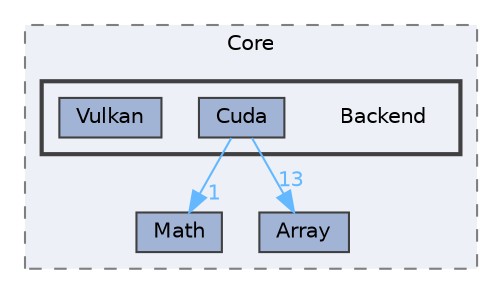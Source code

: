 digraph "D:/Peridyno/peridyno/src/Core/Backend"
{
 // LATEX_PDF_SIZE
  bgcolor="transparent";
  edge [fontname=Helvetica,fontsize=10,labelfontname=Helvetica,labelfontsize=10];
  node [fontname=Helvetica,fontsize=10,shape=box,height=0.2,width=0.4];
  compound=true
  subgraph clusterdir_18ab09de471ddf4a6c726bf6f36eb1c9 {
    graph [ bgcolor="#edf0f7", pencolor="grey50", label="Core", fontname=Helvetica,fontsize=10 style="filled,dashed", URL="dir_18ab09de471ddf4a6c726bf6f36eb1c9.html",tooltip=""]
  dir_0c289b5efaf379e85d053a692295b146 [label="Math", fillcolor="#a2b4d6", color="grey25", style="filled", URL="dir_0c289b5efaf379e85d053a692295b146.html",tooltip=""];
  dir_420d4f6199cfffe85292da4f14b5b392 [label="Array", fillcolor="#a2b4d6", color="grey25", style="filled", URL="dir_420d4f6199cfffe85292da4f14b5b392.html",tooltip=""];
  subgraph clusterdir_8f86b873e09b32d26828d918ea1cd04d {
    graph [ bgcolor="#edf0f7", pencolor="grey25", label="", fontname=Helvetica,fontsize=10 style="filled,bold", URL="dir_8f86b873e09b32d26828d918ea1cd04d.html",tooltip=""]
    dir_8f86b873e09b32d26828d918ea1cd04d [shape=plaintext, label="Backend"];
  dir_bc87a11b212b3b50c42982a37c59e2ee [label="Cuda", fillcolor="#a2b4d6", color="grey25", style="filled", URL="dir_bc87a11b212b3b50c42982a37c59e2ee.html",tooltip=""];
  dir_46f73dd7fdb5fd891d8fd5aaa8929de6 [label="Vulkan", fillcolor="#a2b4d6", color="grey25", style="filled", URL="dir_46f73dd7fdb5fd891d8fd5aaa8929de6.html",tooltip=""];
  }
  }
  dir_bc87a11b212b3b50c42982a37c59e2ee->dir_0c289b5efaf379e85d053a692295b146 [headlabel="1", labeldistance=1.5 headhref="dir_000016_000040.html" href="dir_000016_000040.html" color="steelblue1" fontcolor="steelblue1"];
  dir_bc87a11b212b3b50c42982a37c59e2ee->dir_420d4f6199cfffe85292da4f14b5b392 [headlabel="13", labeldistance=1.5 headhref="dir_000016_000002.html" href="dir_000016_000002.html" color="steelblue1" fontcolor="steelblue1"];
}

